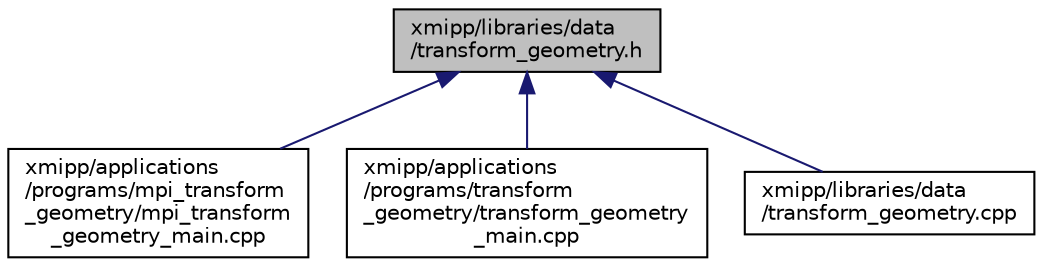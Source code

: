 digraph "xmipp/libraries/data/transform_geometry.h"
{
  edge [fontname="Helvetica",fontsize="10",labelfontname="Helvetica",labelfontsize="10"];
  node [fontname="Helvetica",fontsize="10",shape=record];
  Node74 [label="xmipp/libraries/data\l/transform_geometry.h",height=0.2,width=0.4,color="black", fillcolor="grey75", style="filled", fontcolor="black"];
  Node74 -> Node75 [dir="back",color="midnightblue",fontsize="10",style="solid",fontname="Helvetica"];
  Node75 [label="xmipp/applications\l/programs/mpi_transform\l_geometry/mpi_transform\l_geometry_main.cpp",height=0.2,width=0.4,color="black", fillcolor="white", style="filled",URL="$mpi__transform__geometry__main_8cpp.html"];
  Node74 -> Node76 [dir="back",color="midnightblue",fontsize="10",style="solid",fontname="Helvetica"];
  Node76 [label="xmipp/applications\l/programs/transform\l_geometry/transform_geometry\l_main.cpp",height=0.2,width=0.4,color="black", fillcolor="white", style="filled",URL="$transform__geometry__main_8cpp.html"];
  Node74 -> Node77 [dir="back",color="midnightblue",fontsize="10",style="solid",fontname="Helvetica"];
  Node77 [label="xmipp/libraries/data\l/transform_geometry.cpp",height=0.2,width=0.4,color="black", fillcolor="white", style="filled",URL="$transform__geometry_8cpp.html"];
}
